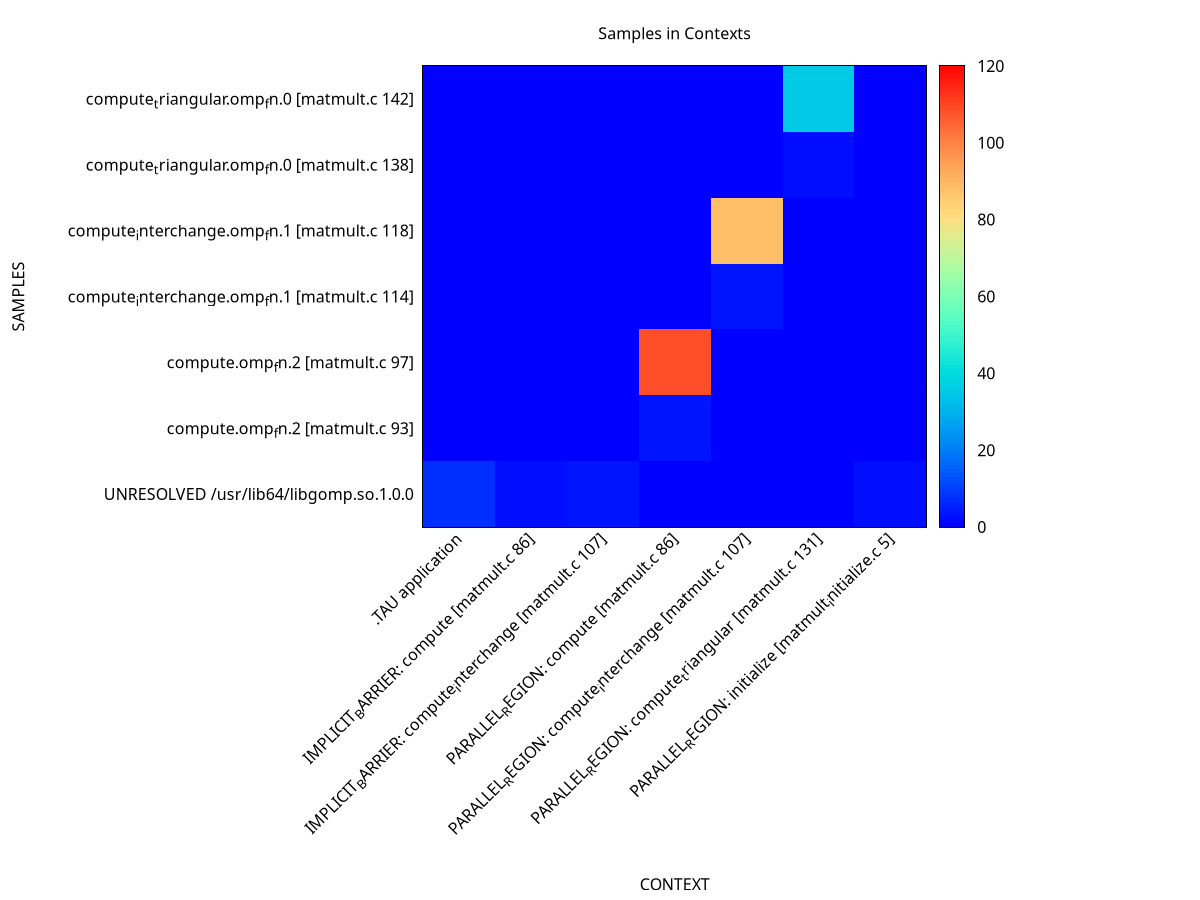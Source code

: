 set term png size 1024,768
set output "./matmult.ppk-heatmap.png"
set title "Samples in Contexts"
set xlabel "CONTEXT"
set ylabel "SAMPLES"
set tic scale 0
set palette rgbformulae 22,13,10
set xtics (".TAU application" 0,"IMPLICIT_BARRIER: compute [{matmult.c} {86}]" 1,"IMPLICIT_BARRIER: compute_interchange [{matmult.c} {107}]" 2,"PARALLEL_REGION: compute [{matmult.c} {86}]" 3,"PARALLEL_REGION: compute_interchange [{matmult.c} {107}]" 4,"PARALLEL_REGION: compute_triangular [{matmult.c} {131}]" 5,"PARALLEL_REGION: initialize [{matmult_initialize.c} {5}]" 6) rotate by 45 right

set ytics ("UNRESOLVED /usr/lib64/libgomp.so.1.0.0" 0,"compute.omp_fn.2 [{matmult.c} {93}]" 1,"compute.omp_fn.2 [{matmult.c} {97}]" 2,"compute_interchange.omp_fn.1 [{matmult.c} {114}]" 3,"compute_interchange.omp_fn.1 [{matmult.c} {118}]" 4,"compute_triangular.omp_fn.0 [{matmult.c} {138}]" 5,"compute_triangular.omp_fn.0 [{matmult.c} {142}]" 6)

plot '-' with image
0 0 7
0 1 0
0 2 0
0 3 0
0 4 0
0 5 0
0 6 0

1 0 2
1 1 0
1 2 0
1 3 0
1 4 0
1 5 0
1 6 0

2 0 3
2 1 0
2 2 0
2 3 0
2 4 0
2 5 0
2 6 0

3 0 0
3 1 3
3 2 108
3 3 0
3 4 0
3 5 0
3 6 0

4 0 0
4 1 0
4 2 0
4 3 3
4 4 88
4 5 0
4 6 0

5 0 0
5 1 0
5 2 0
5 3 0
5 4 0
5 5 2
5 6 35

6 0 2
6 1 0
6 2 0
6 3 0
6 4 0
6 5 0
6 6 0

